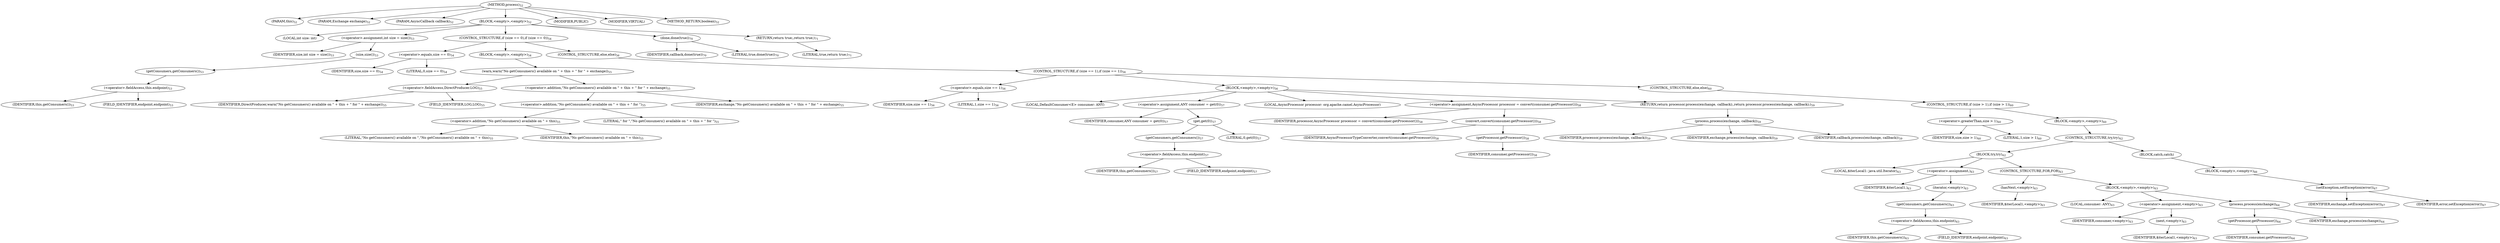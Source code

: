 digraph "process" {  
"77" [label = <(METHOD,process)<SUB>52</SUB>> ]
"9" [label = <(PARAM,this)<SUB>52</SUB>> ]
"78" [label = <(PARAM,Exchange exchange)<SUB>52</SUB>> ]
"79" [label = <(PARAM,AsyncCallback callback)<SUB>52</SUB>> ]
"80" [label = <(BLOCK,&lt;empty&gt;,&lt;empty&gt;)<SUB>52</SUB>> ]
"81" [label = <(LOCAL,int size: int)> ]
"82" [label = <(&lt;operator&gt;.assignment,int size = size())<SUB>53</SUB>> ]
"83" [label = <(IDENTIFIER,size,int size = size())<SUB>53</SUB>> ]
"84" [label = <(size,size())<SUB>53</SUB>> ]
"85" [label = <(getConsumers,getConsumers())<SUB>53</SUB>> ]
"86" [label = <(&lt;operator&gt;.fieldAccess,this.endpoint)<SUB>53</SUB>> ]
"87" [label = <(IDENTIFIER,this,getConsumers())<SUB>53</SUB>> ]
"88" [label = <(FIELD_IDENTIFIER,endpoint,endpoint)<SUB>53</SUB>> ]
"89" [label = <(CONTROL_STRUCTURE,if (size == 0),if (size == 0))<SUB>54</SUB>> ]
"90" [label = <(&lt;operator&gt;.equals,size == 0)<SUB>54</SUB>> ]
"91" [label = <(IDENTIFIER,size,size == 0)<SUB>54</SUB>> ]
"92" [label = <(LITERAL,0,size == 0)<SUB>54</SUB>> ]
"93" [label = <(BLOCK,&lt;empty&gt;,&lt;empty&gt;)<SUB>54</SUB>> ]
"94" [label = <(warn,warn(&quot;No getConsumers() available on &quot; + this + &quot; for &quot; + exchange))<SUB>55</SUB>> ]
"95" [label = <(&lt;operator&gt;.fieldAccess,DirectProducer.LOG)<SUB>55</SUB>> ]
"96" [label = <(IDENTIFIER,DirectProducer,warn(&quot;No getConsumers() available on &quot; + this + &quot; for &quot; + exchange))<SUB>55</SUB>> ]
"97" [label = <(FIELD_IDENTIFIER,LOG,LOG)<SUB>55</SUB>> ]
"98" [label = <(&lt;operator&gt;.addition,&quot;No getConsumers() available on &quot; + this + &quot; for &quot; + exchange)<SUB>55</SUB>> ]
"99" [label = <(&lt;operator&gt;.addition,&quot;No getConsumers() available on &quot; + this + &quot; for &quot;)<SUB>55</SUB>> ]
"100" [label = <(&lt;operator&gt;.addition,&quot;No getConsumers() available on &quot; + this)<SUB>55</SUB>> ]
"101" [label = <(LITERAL,&quot;No getConsumers() available on &quot;,&quot;No getConsumers() available on &quot; + this)<SUB>55</SUB>> ]
"8" [label = <(IDENTIFIER,this,&quot;No getConsumers() available on &quot; + this)<SUB>55</SUB>> ]
"102" [label = <(LITERAL,&quot; for &quot;,&quot;No getConsumers() available on &quot; + this + &quot; for &quot;)<SUB>55</SUB>> ]
"103" [label = <(IDENTIFIER,exchange,&quot;No getConsumers() available on &quot; + this + &quot; for &quot; + exchange)<SUB>55</SUB>> ]
"104" [label = <(CONTROL_STRUCTURE,else,else)<SUB>56</SUB>> ]
"105" [label = <(CONTROL_STRUCTURE,if (size == 1),if (size == 1))<SUB>56</SUB>> ]
"106" [label = <(&lt;operator&gt;.equals,size == 1)<SUB>56</SUB>> ]
"107" [label = <(IDENTIFIER,size,size == 1)<SUB>56</SUB>> ]
"108" [label = <(LITERAL,1,size == 1)<SUB>56</SUB>> ]
"109" [label = <(BLOCK,&lt;empty&gt;,&lt;empty&gt;)<SUB>56</SUB>> ]
"110" [label = <(LOCAL,DefaultConsumer&lt;E&gt; consumer: ANY)> ]
"111" [label = <(&lt;operator&gt;.assignment,ANY consumer = get(0))<SUB>57</SUB>> ]
"112" [label = <(IDENTIFIER,consumer,ANY consumer = get(0))<SUB>57</SUB>> ]
"113" [label = <(get,get(0))<SUB>57</SUB>> ]
"114" [label = <(getConsumers,getConsumers())<SUB>57</SUB>> ]
"115" [label = <(&lt;operator&gt;.fieldAccess,this.endpoint)<SUB>57</SUB>> ]
"116" [label = <(IDENTIFIER,this,getConsumers())<SUB>57</SUB>> ]
"117" [label = <(FIELD_IDENTIFIER,endpoint,endpoint)<SUB>57</SUB>> ]
"118" [label = <(LITERAL,0,get(0))<SUB>57</SUB>> ]
"119" [label = <(LOCAL,AsyncProcessor processor: org.apache.camel.AsyncProcessor)> ]
"120" [label = <(&lt;operator&gt;.assignment,AsyncProcessor processor = convert(consumer.getProcessor()))<SUB>58</SUB>> ]
"121" [label = <(IDENTIFIER,processor,AsyncProcessor processor = convert(consumer.getProcessor()))<SUB>58</SUB>> ]
"122" [label = <(convert,convert(consumer.getProcessor()))<SUB>58</SUB>> ]
"123" [label = <(IDENTIFIER,AsyncProcessorTypeConverter,convert(consumer.getProcessor()))<SUB>58</SUB>> ]
"124" [label = <(getProcessor,getProcessor())<SUB>58</SUB>> ]
"125" [label = <(IDENTIFIER,consumer,getProcessor())<SUB>58</SUB>> ]
"126" [label = <(RETURN,return processor.process(exchange, callback);,return processor.process(exchange, callback);)<SUB>59</SUB>> ]
"127" [label = <(process,process(exchange, callback))<SUB>59</SUB>> ]
"128" [label = <(IDENTIFIER,processor,process(exchange, callback))<SUB>59</SUB>> ]
"129" [label = <(IDENTIFIER,exchange,process(exchange, callback))<SUB>59</SUB>> ]
"130" [label = <(IDENTIFIER,callback,process(exchange, callback))<SUB>59</SUB>> ]
"131" [label = <(CONTROL_STRUCTURE,else,else)<SUB>60</SUB>> ]
"132" [label = <(CONTROL_STRUCTURE,if (size &gt; 1),if (size &gt; 1))<SUB>60</SUB>> ]
"133" [label = <(&lt;operator&gt;.greaterThan,size &gt; 1)<SUB>60</SUB>> ]
"134" [label = <(IDENTIFIER,size,size &gt; 1)<SUB>60</SUB>> ]
"135" [label = <(LITERAL,1,size &gt; 1)<SUB>60</SUB>> ]
"136" [label = <(BLOCK,&lt;empty&gt;,&lt;empty&gt;)<SUB>60</SUB>> ]
"137" [label = <(CONTROL_STRUCTURE,try,try)<SUB>62</SUB>> ]
"138" [label = <(BLOCK,try,try)<SUB>62</SUB>> ]
"139" [label = <(LOCAL,$iterLocal1: java.util.Iterator)<SUB>63</SUB>> ]
"140" [label = <(&lt;operator&gt;.assignment,)<SUB>63</SUB>> ]
"141" [label = <(IDENTIFIER,$iterLocal1,)<SUB>63</SUB>> ]
"142" [label = <(iterator,&lt;empty&gt;)<SUB>63</SUB>> ]
"143" [label = <(getConsumers,getConsumers())<SUB>63</SUB>> ]
"144" [label = <(&lt;operator&gt;.fieldAccess,this.endpoint)<SUB>63</SUB>> ]
"145" [label = <(IDENTIFIER,this,getConsumers())<SUB>63</SUB>> ]
"146" [label = <(FIELD_IDENTIFIER,endpoint,endpoint)<SUB>63</SUB>> ]
"147" [label = <(CONTROL_STRUCTURE,FOR,FOR)<SUB>63</SUB>> ]
"148" [label = <(hasNext,&lt;empty&gt;)<SUB>63</SUB>> ]
"149" [label = <(IDENTIFIER,$iterLocal1,&lt;empty&gt;)<SUB>63</SUB>> ]
"150" [label = <(BLOCK,&lt;empty&gt;,&lt;empty&gt;)<SUB>63</SUB>> ]
"151" [label = <(LOCAL,consumer: ANY)<SUB>63</SUB>> ]
"152" [label = <(&lt;operator&gt;.assignment,&lt;empty&gt;)<SUB>63</SUB>> ]
"153" [label = <(IDENTIFIER,consumer,&lt;empty&gt;)<SUB>63</SUB>> ]
"154" [label = <(next,&lt;empty&gt;)<SUB>63</SUB>> ]
"155" [label = <(IDENTIFIER,$iterLocal1,&lt;empty&gt;)<SUB>63</SUB>> ]
"156" [label = <(process,process(exchange))<SUB>64</SUB>> ]
"157" [label = <(getProcessor,getProcessor())<SUB>64</SUB>> ]
"158" [label = <(IDENTIFIER,consumer,getProcessor())<SUB>64</SUB>> ]
"159" [label = <(IDENTIFIER,exchange,process(exchange))<SUB>64</SUB>> ]
"160" [label = <(BLOCK,catch,catch)> ]
"161" [label = <(BLOCK,&lt;empty&gt;,&lt;empty&gt;)<SUB>66</SUB>> ]
"162" [label = <(setException,setException(error))<SUB>67</SUB>> ]
"163" [label = <(IDENTIFIER,exchange,setException(error))<SUB>67</SUB>> ]
"164" [label = <(IDENTIFIER,error,setException(error))<SUB>67</SUB>> ]
"165" [label = <(done,done(true))<SUB>70</SUB>> ]
"166" [label = <(IDENTIFIER,callback,done(true))<SUB>70</SUB>> ]
"167" [label = <(LITERAL,true,done(true))<SUB>70</SUB>> ]
"168" [label = <(RETURN,return true;,return true;)<SUB>71</SUB>> ]
"169" [label = <(LITERAL,true,return true;)<SUB>71</SUB>> ]
"170" [label = <(MODIFIER,PUBLIC)> ]
"171" [label = <(MODIFIER,VIRTUAL)> ]
"172" [label = <(METHOD_RETURN,boolean)<SUB>52</SUB>> ]
  "77" -> "9" 
  "77" -> "78" 
  "77" -> "79" 
  "77" -> "80" 
  "77" -> "170" 
  "77" -> "171" 
  "77" -> "172" 
  "80" -> "81" 
  "80" -> "82" 
  "80" -> "89" 
  "80" -> "165" 
  "80" -> "168" 
  "82" -> "83" 
  "82" -> "84" 
  "84" -> "85" 
  "85" -> "86" 
  "86" -> "87" 
  "86" -> "88" 
  "89" -> "90" 
  "89" -> "93" 
  "89" -> "104" 
  "90" -> "91" 
  "90" -> "92" 
  "93" -> "94" 
  "94" -> "95" 
  "94" -> "98" 
  "95" -> "96" 
  "95" -> "97" 
  "98" -> "99" 
  "98" -> "103" 
  "99" -> "100" 
  "99" -> "102" 
  "100" -> "101" 
  "100" -> "8" 
  "104" -> "105" 
  "105" -> "106" 
  "105" -> "109" 
  "105" -> "131" 
  "106" -> "107" 
  "106" -> "108" 
  "109" -> "110" 
  "109" -> "111" 
  "109" -> "119" 
  "109" -> "120" 
  "109" -> "126" 
  "111" -> "112" 
  "111" -> "113" 
  "113" -> "114" 
  "113" -> "118" 
  "114" -> "115" 
  "115" -> "116" 
  "115" -> "117" 
  "120" -> "121" 
  "120" -> "122" 
  "122" -> "123" 
  "122" -> "124" 
  "124" -> "125" 
  "126" -> "127" 
  "127" -> "128" 
  "127" -> "129" 
  "127" -> "130" 
  "131" -> "132" 
  "132" -> "133" 
  "132" -> "136" 
  "133" -> "134" 
  "133" -> "135" 
  "136" -> "137" 
  "137" -> "138" 
  "137" -> "160" 
  "138" -> "139" 
  "138" -> "140" 
  "138" -> "147" 
  "140" -> "141" 
  "140" -> "142" 
  "142" -> "143" 
  "143" -> "144" 
  "144" -> "145" 
  "144" -> "146" 
  "147" -> "148" 
  "147" -> "150" 
  "148" -> "149" 
  "150" -> "151" 
  "150" -> "152" 
  "150" -> "156" 
  "152" -> "153" 
  "152" -> "154" 
  "154" -> "155" 
  "156" -> "157" 
  "156" -> "159" 
  "157" -> "158" 
  "160" -> "161" 
  "161" -> "162" 
  "162" -> "163" 
  "162" -> "164" 
  "165" -> "166" 
  "165" -> "167" 
  "168" -> "169" 
}
